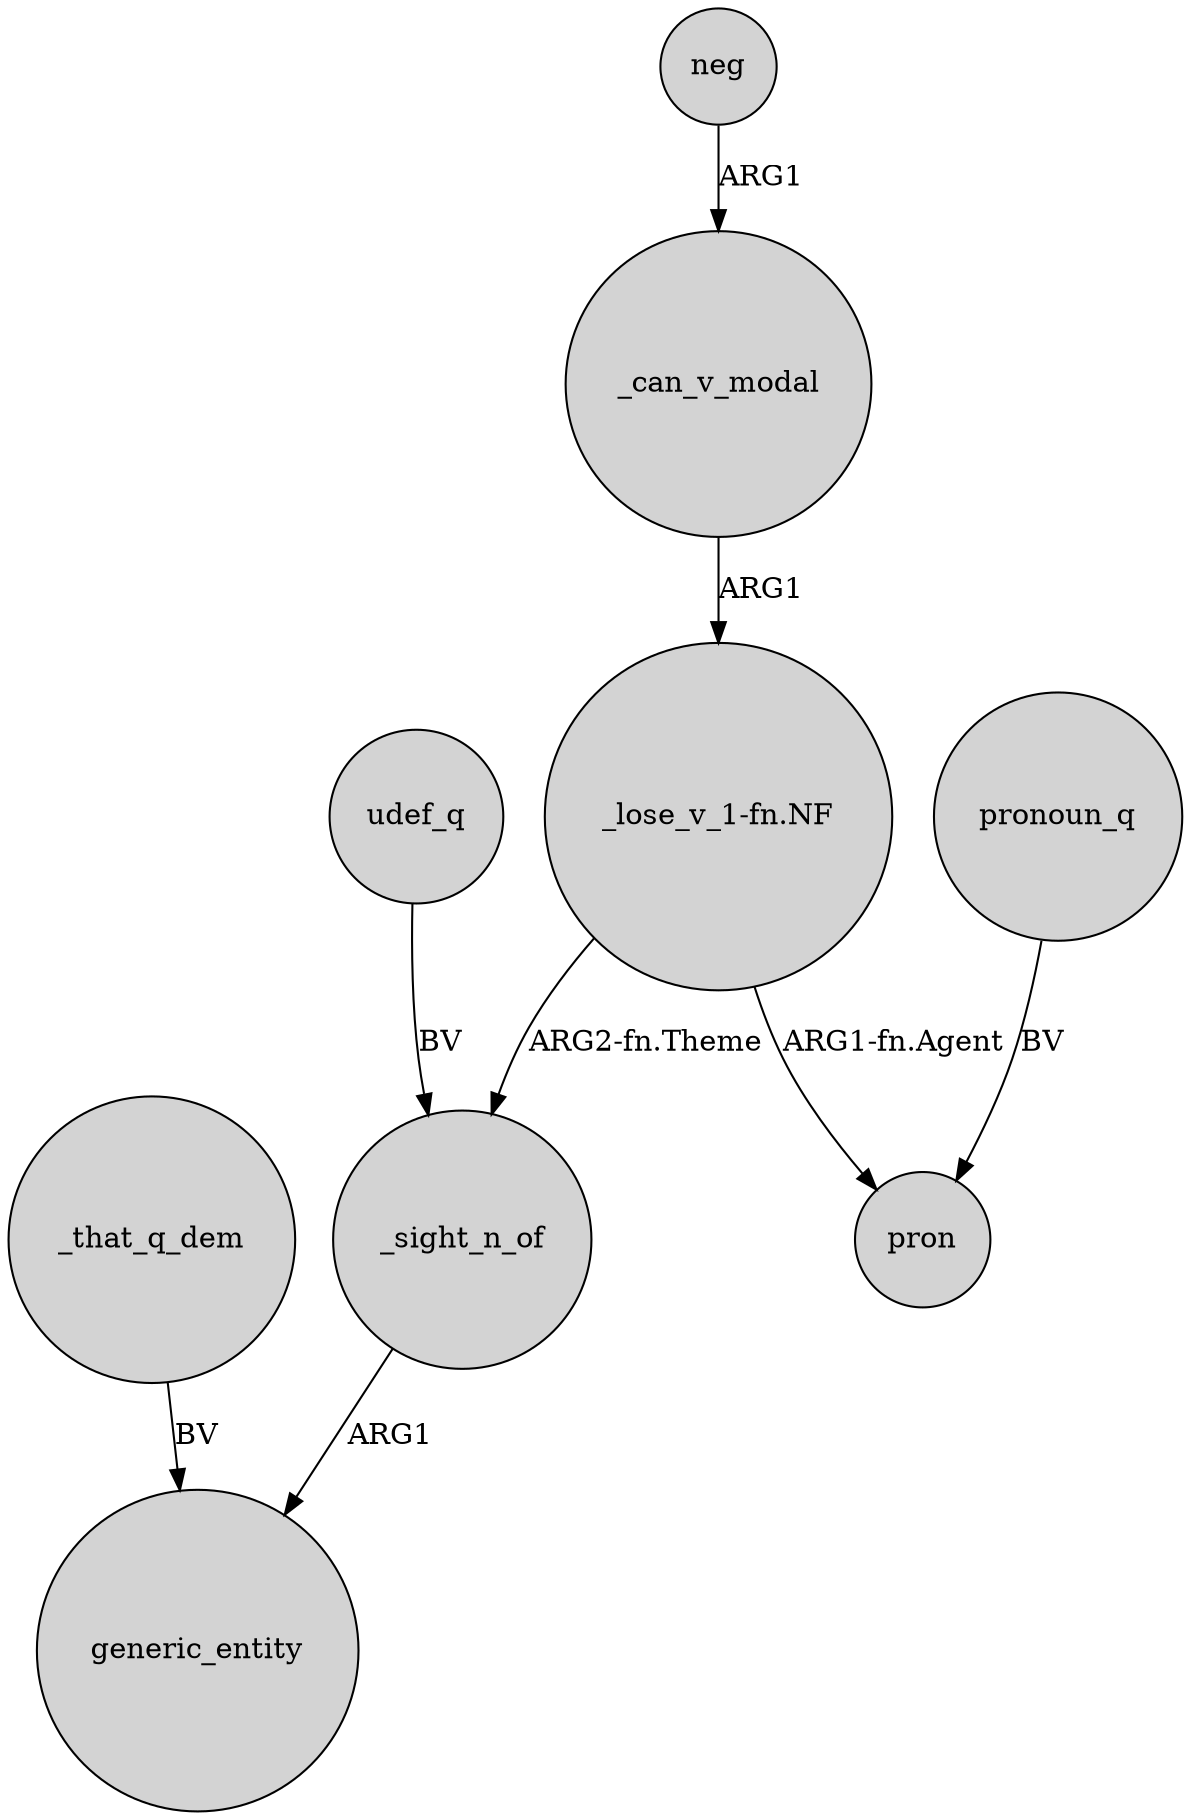 digraph {
	node [shape=circle style=filled]
	"_lose_v_1-fn.NF" -> _sight_n_of [label="ARG2-fn.Theme"]
	udef_q -> _sight_n_of [label=BV]
	_that_q_dem -> generic_entity [label=BV]
	_sight_n_of -> generic_entity [label=ARG1]
	"_lose_v_1-fn.NF" -> pron [label="ARG1-fn.Agent"]
	neg -> _can_v_modal [label=ARG1]
	_can_v_modal -> "_lose_v_1-fn.NF" [label=ARG1]
	pronoun_q -> pron [label=BV]
}
